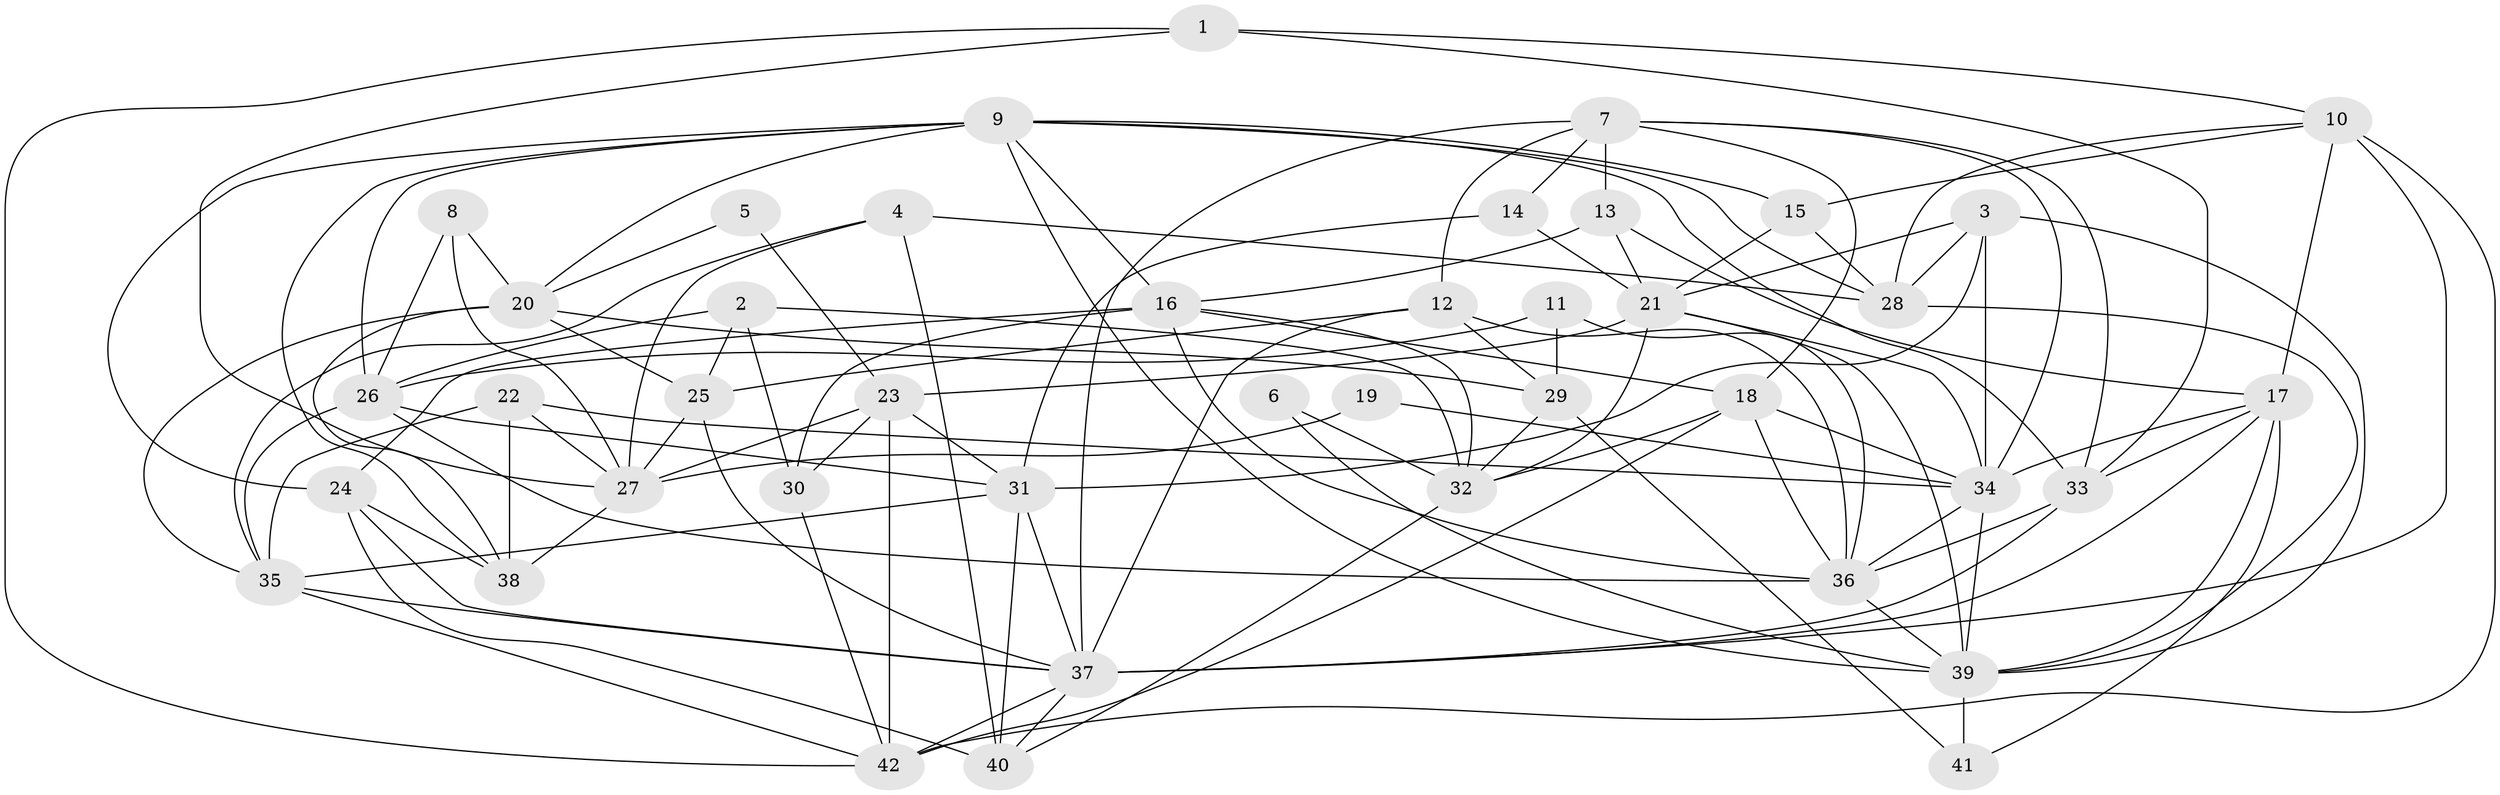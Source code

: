 // original degree distribution, {2: 0.08433734939759036, 3: 0.2891566265060241, 6: 0.07228915662650602, 4: 0.3614457831325301, 8: 0.024096385542168676, 5: 0.14457831325301204, 7: 0.024096385542168676}
// Generated by graph-tools (version 1.1) at 2025/26/03/09/25 03:26:11]
// undirected, 42 vertices, 118 edges
graph export_dot {
graph [start="1"]
  node [color=gray90,style=filled];
  1;
  2;
  3;
  4;
  5;
  6;
  7;
  8;
  9;
  10;
  11;
  12;
  13;
  14;
  15;
  16;
  17;
  18;
  19;
  20;
  21;
  22;
  23;
  24;
  25;
  26;
  27;
  28;
  29;
  30;
  31;
  32;
  33;
  34;
  35;
  36;
  37;
  38;
  39;
  40;
  41;
  42;
  1 -- 10 [weight=1.0];
  1 -- 27 [weight=1.0];
  1 -- 33 [weight=1.0];
  1 -- 42 [weight=1.0];
  2 -- 25 [weight=1.0];
  2 -- 26 [weight=1.0];
  2 -- 30 [weight=1.0];
  2 -- 32 [weight=1.0];
  3 -- 21 [weight=1.0];
  3 -- 28 [weight=1.0];
  3 -- 31 [weight=1.0];
  3 -- 34 [weight=1.0];
  3 -- 39 [weight=1.0];
  4 -- 27 [weight=1.0];
  4 -- 28 [weight=1.0];
  4 -- 35 [weight=1.0];
  4 -- 40 [weight=1.0];
  5 -- 20 [weight=1.0];
  5 -- 23 [weight=1.0];
  6 -- 32 [weight=1.0];
  6 -- 39 [weight=1.0];
  7 -- 12 [weight=1.0];
  7 -- 13 [weight=1.0];
  7 -- 14 [weight=1.0];
  7 -- 18 [weight=1.0];
  7 -- 33 [weight=1.0];
  7 -- 34 [weight=1.0];
  7 -- 37 [weight=1.0];
  8 -- 20 [weight=1.0];
  8 -- 26 [weight=1.0];
  8 -- 27 [weight=1.0];
  9 -- 15 [weight=1.0];
  9 -- 16 [weight=1.0];
  9 -- 20 [weight=1.0];
  9 -- 24 [weight=1.0];
  9 -- 26 [weight=1.0];
  9 -- 28 [weight=1.0];
  9 -- 33 [weight=1.0];
  9 -- 38 [weight=1.0];
  9 -- 39 [weight=1.0];
  10 -- 15 [weight=1.0];
  10 -- 17 [weight=1.0];
  10 -- 28 [weight=1.0];
  10 -- 37 [weight=1.0];
  10 -- 42 [weight=1.0];
  11 -- 26 [weight=1.0];
  11 -- 29 [weight=1.0];
  11 -- 36 [weight=1.0];
  12 -- 25 [weight=1.0];
  12 -- 29 [weight=1.0];
  12 -- 36 [weight=1.0];
  12 -- 37 [weight=1.0];
  13 -- 16 [weight=1.0];
  13 -- 17 [weight=1.0];
  13 -- 21 [weight=1.0];
  14 -- 21 [weight=1.0];
  14 -- 31 [weight=1.0];
  15 -- 21 [weight=1.0];
  15 -- 28 [weight=1.0];
  16 -- 18 [weight=1.0];
  16 -- 24 [weight=1.0];
  16 -- 30 [weight=1.0];
  16 -- 32 [weight=1.0];
  16 -- 36 [weight=1.0];
  17 -- 33 [weight=1.0];
  17 -- 34 [weight=1.0];
  17 -- 37 [weight=1.0];
  17 -- 39 [weight=1.0];
  17 -- 41 [weight=1.0];
  18 -- 32 [weight=1.0];
  18 -- 34 [weight=1.0];
  18 -- 36 [weight=1.0];
  18 -- 42 [weight=1.0];
  19 -- 27 [weight=2.0];
  19 -- 34 [weight=1.0];
  20 -- 25 [weight=1.0];
  20 -- 29 [weight=1.0];
  20 -- 35 [weight=1.0];
  20 -- 38 [weight=2.0];
  21 -- 23 [weight=1.0];
  21 -- 32 [weight=1.0];
  21 -- 34 [weight=1.0];
  21 -- 39 [weight=1.0];
  22 -- 27 [weight=1.0];
  22 -- 34 [weight=2.0];
  22 -- 35 [weight=1.0];
  22 -- 38 [weight=2.0];
  23 -- 27 [weight=1.0];
  23 -- 30 [weight=1.0];
  23 -- 31 [weight=1.0];
  23 -- 42 [weight=1.0];
  24 -- 37 [weight=1.0];
  24 -- 38 [weight=1.0];
  24 -- 40 [weight=1.0];
  25 -- 27 [weight=1.0];
  25 -- 37 [weight=1.0];
  26 -- 31 [weight=1.0];
  26 -- 35 [weight=1.0];
  26 -- 36 [weight=1.0];
  27 -- 38 [weight=1.0];
  28 -- 39 [weight=1.0];
  29 -- 32 [weight=1.0];
  29 -- 41 [weight=1.0];
  30 -- 42 [weight=1.0];
  31 -- 35 [weight=1.0];
  31 -- 37 [weight=1.0];
  31 -- 40 [weight=1.0];
  32 -- 40 [weight=1.0];
  33 -- 36 [weight=1.0];
  33 -- 37 [weight=2.0];
  34 -- 36 [weight=2.0];
  34 -- 39 [weight=1.0];
  35 -- 37 [weight=1.0];
  35 -- 42 [weight=1.0];
  36 -- 39 [weight=1.0];
  37 -- 40 [weight=1.0];
  37 -- 42 [weight=1.0];
  39 -- 41 [weight=1.0];
}
